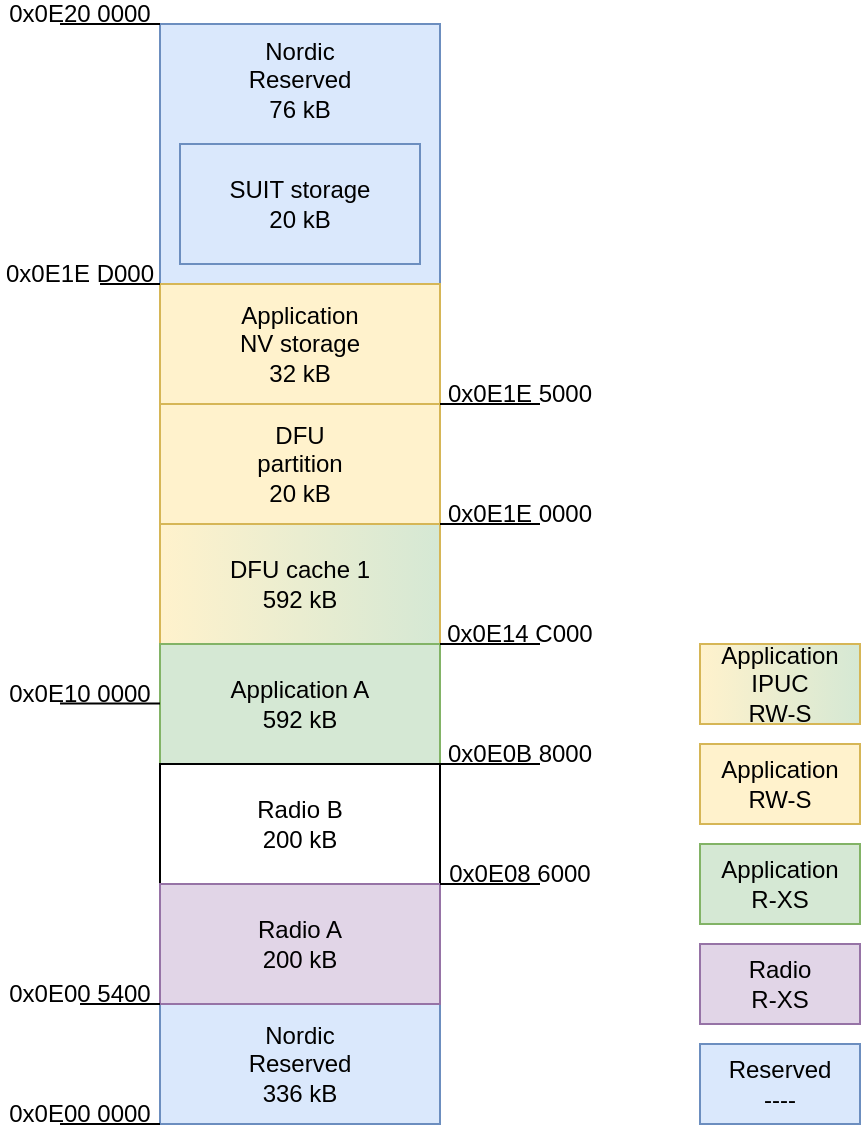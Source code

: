 <mxfile version="26.1.1">
  <diagram name="Page-1" id="fG1Dt5wzgLy2BK9qvU7i">
    <mxGraphModel dx="989" dy="595" grid="1" gridSize="10" guides="1" tooltips="1" connect="1" arrows="1" fold="1" page="1" pageScale="1" pageWidth="850" pageHeight="1100" math="0" shadow="0">
      <root>
        <mxCell id="0" />
        <mxCell id="1" parent="0" />
        <mxCell id="j9PA9f9_Thtx9o9hWDL8-1" value="Nordic&lt;br&gt;Reserved&lt;br&gt;76 kB" style="rounded=0;whiteSpace=wrap;html=1;imageVerticalAlign=top;verticalAlign=top;fillColor=#dae8fc;strokeColor=#6c8ebf;" parent="1" vertex="1">
          <mxGeometry x="330" y="300" width="140" height="130" as="geometry" />
        </mxCell>
        <mxCell id="j9PA9f9_Thtx9o9hWDL8-2" value="SUIT storage&lt;br&gt;20 kB" style="rounded=0;whiteSpace=wrap;html=1;fillColor=#dae8fc;gradientDirection=east;strokeColor=#6c8ebf;" parent="1" vertex="1">
          <mxGeometry x="340" y="360" width="120" height="60" as="geometry" />
        </mxCell>
        <mxCell id="j9PA9f9_Thtx9o9hWDL8-3" value="Application&lt;br&gt;NV storage&lt;br&gt;32 kB" style="rounded=0;whiteSpace=wrap;html=1;fillColor=#fff2cc;strokeColor=#d6b656;" parent="1" vertex="1">
          <mxGeometry x="330" y="430" width="140" height="60" as="geometry" />
        </mxCell>
        <mxCell id="j9PA9f9_Thtx9o9hWDL8-4" value="DFU &lt;br&gt;partition&lt;br&gt;20 kB" style="rounded=0;whiteSpace=wrap;html=1;fillColor=#fff2cc;strokeColor=#d6b656;" parent="1" vertex="1">
          <mxGeometry x="330" y="490" width="140" height="60" as="geometry" />
        </mxCell>
        <mxCell id="j9PA9f9_Thtx9o9hWDL8-5" value="Nordic&lt;br&gt;Reserved&lt;br&gt;336 kB" style="rounded=0;whiteSpace=wrap;html=1;fillColor=#dae8fc;strokeColor=#6c8ebf;" parent="1" vertex="1">
          <mxGeometry x="330" y="790" width="140" height="60" as="geometry" />
        </mxCell>
        <mxCell id="j9PA9f9_Thtx9o9hWDL8-6" value="DFU cache 1&lt;br&gt;592 kB" style="rounded=0;whiteSpace=wrap;html=1;fillColor=#fff2cc;strokeColor=#d6b656;gradientColor=#D5E8D4;gradientDirection=east;" parent="1" vertex="1">
          <mxGeometry x="330" y="550" width="140" height="60" as="geometry" />
        </mxCell>
        <mxCell id="j9PA9f9_Thtx9o9hWDL8-7" value="Application A&lt;br&gt;592 kB" style="rounded=0;whiteSpace=wrap;html=1;fillColor=#d5e8d4;strokeColor=#82b366;" parent="1" vertex="1">
          <mxGeometry x="330" y="610" width="140" height="60" as="geometry" />
        </mxCell>
        <mxCell id="j9PA9f9_Thtx9o9hWDL8-8" value="Radio B&lt;br&gt;200 kB" style="rounded=0;whiteSpace=wrap;html=1;" parent="1" vertex="1">
          <mxGeometry x="330" y="670" width="140" height="60" as="geometry" />
        </mxCell>
        <mxCell id="j9PA9f9_Thtx9o9hWDL8-9" value="Radio A&lt;br&gt;200 kB" style="rounded=0;whiteSpace=wrap;html=1;fillColor=#e1d5e7;strokeColor=#9673a6;" parent="1" vertex="1">
          <mxGeometry x="330" y="730" width="140" height="60" as="geometry" />
        </mxCell>
        <mxCell id="j9PA9f9_Thtx9o9hWDL8-10" value="0x0E00 0000" style="text;html=1;align=center;verticalAlign=middle;whiteSpace=wrap;rounded=0;" parent="1" vertex="1">
          <mxGeometry x="250" y="840" width="80" height="10" as="geometry" />
        </mxCell>
        <mxCell id="j9PA9f9_Thtx9o9hWDL8-11" value="0x0E20 0000" style="text;html=1;align=center;verticalAlign=middle;whiteSpace=wrap;rounded=0;" parent="1" vertex="1">
          <mxGeometry x="250" y="290" width="80" height="10" as="geometry" />
        </mxCell>
        <mxCell id="j9PA9f9_Thtx9o9hWDL8-12" value="0x0E1E D000" style="text;html=1;align=center;verticalAlign=middle;whiteSpace=wrap;rounded=0;" parent="1" vertex="1">
          <mxGeometry x="250" y="420" width="80" height="10" as="geometry" />
        </mxCell>
        <mxCell id="j9PA9f9_Thtx9o9hWDL8-13" value="0x0E00 5400" style="text;html=1;align=center;verticalAlign=middle;whiteSpace=wrap;rounded=0;" parent="1" vertex="1">
          <mxGeometry x="250" y="780" width="80" height="10" as="geometry" />
        </mxCell>
        <mxCell id="j9PA9f9_Thtx9o9hWDL8-14" value="0x0E1E 0000" style="text;html=1;align=center;verticalAlign=middle;whiteSpace=wrap;rounded=0;" parent="1" vertex="1">
          <mxGeometry x="470" y="540" width="80" height="10" as="geometry" />
        </mxCell>
        <mxCell id="j9PA9f9_Thtx9o9hWDL8-15" value="0x0E14 C000" style="text;html=1;align=center;verticalAlign=middle;whiteSpace=wrap;rounded=0;" parent="1" vertex="1">
          <mxGeometry x="470" y="600" width="80" height="10" as="geometry" />
        </mxCell>
        <mxCell id="j9PA9f9_Thtx9o9hWDL8-16" value="0x0E0B 8000" style="text;html=1;align=center;verticalAlign=middle;whiteSpace=wrap;rounded=0;" parent="1" vertex="1">
          <mxGeometry x="470" y="660" width="80" height="10" as="geometry" />
        </mxCell>
        <mxCell id="j9PA9f9_Thtx9o9hWDL8-17" value="0x0E08 6000" style="text;html=1;align=center;verticalAlign=middle;whiteSpace=wrap;rounded=0;" parent="1" vertex="1">
          <mxGeometry x="470" y="720" width="80" height="10" as="geometry" />
        </mxCell>
        <mxCell id="j9PA9f9_Thtx9o9hWDL8-20" value="0x0E1E 5000" style="text;html=1;align=center;verticalAlign=middle;whiteSpace=wrap;rounded=0;" parent="1" vertex="1">
          <mxGeometry x="470" y="480" width="80" height="10" as="geometry" />
        </mxCell>
        <mxCell id="j9PA9f9_Thtx9o9hWDL8-21" value="" style="endArrow=none;html=1;rounded=0;" parent="1" edge="1">
          <mxGeometry width="50" height="50" relative="1" as="geometry">
            <mxPoint x="280" y="300" as="sourcePoint" />
            <mxPoint x="330" y="300" as="targetPoint" />
          </mxGeometry>
        </mxCell>
        <mxCell id="j9PA9f9_Thtx9o9hWDL8-22" value="" style="endArrow=none;html=1;rounded=0;" parent="1" edge="1">
          <mxGeometry width="50" height="50" relative="1" as="geometry">
            <mxPoint x="280" y="850" as="sourcePoint" />
            <mxPoint x="330" y="850" as="targetPoint" />
          </mxGeometry>
        </mxCell>
        <mxCell id="j9PA9f9_Thtx9o9hWDL8-23" value="" style="endArrow=none;html=1;rounded=0;" parent="1" edge="1">
          <mxGeometry width="50" height="50" relative="1" as="geometry">
            <mxPoint x="280" y="639.71" as="sourcePoint" />
            <mxPoint x="330" y="639.71" as="targetPoint" />
          </mxGeometry>
        </mxCell>
        <mxCell id="j9PA9f9_Thtx9o9hWDL8-24" value="0x0E10 0000" style="text;html=1;align=center;verticalAlign=middle;whiteSpace=wrap;rounded=0;" parent="1" vertex="1">
          <mxGeometry x="250" y="630" width="80" height="10" as="geometry" />
        </mxCell>
        <mxCell id="j9PA9f9_Thtx9o9hWDL8-26" value="" style="endArrow=none;html=1;rounded=0;" parent="1" edge="1">
          <mxGeometry width="50" height="50" relative="1" as="geometry">
            <mxPoint x="300" y="430" as="sourcePoint" />
            <mxPoint x="330" y="430" as="targetPoint" />
          </mxGeometry>
        </mxCell>
        <mxCell id="j9PA9f9_Thtx9o9hWDL8-27" value="" style="endArrow=none;html=1;rounded=0;entryX=0;entryY=0;entryDx=0;entryDy=0;" parent="1" target="j9PA9f9_Thtx9o9hWDL8-5" edge="1">
          <mxGeometry width="50" height="50" relative="1" as="geometry">
            <mxPoint x="290" y="790" as="sourcePoint" />
            <mxPoint x="340" y="790" as="targetPoint" />
          </mxGeometry>
        </mxCell>
        <mxCell id="j9PA9f9_Thtx9o9hWDL8-28" value="" style="endArrow=none;html=1;rounded=0;" parent="1" edge="1">
          <mxGeometry width="50" height="50" relative="1" as="geometry">
            <mxPoint x="470" y="490" as="sourcePoint" />
            <mxPoint x="520" y="490" as="targetPoint" />
          </mxGeometry>
        </mxCell>
        <mxCell id="j9PA9f9_Thtx9o9hWDL8-29" value="" style="endArrow=none;html=1;rounded=0;" parent="1" edge="1">
          <mxGeometry width="50" height="50" relative="1" as="geometry">
            <mxPoint x="470" y="550" as="sourcePoint" />
            <mxPoint x="520" y="550" as="targetPoint" />
          </mxGeometry>
        </mxCell>
        <mxCell id="j9PA9f9_Thtx9o9hWDL8-30" value="" style="endArrow=none;html=1;rounded=0;" parent="1" edge="1">
          <mxGeometry width="50" height="50" relative="1" as="geometry">
            <mxPoint x="470" y="610" as="sourcePoint" />
            <mxPoint x="520" y="610" as="targetPoint" />
          </mxGeometry>
        </mxCell>
        <mxCell id="j9PA9f9_Thtx9o9hWDL8-31" value="" style="endArrow=none;html=1;rounded=0;" parent="1" edge="1">
          <mxGeometry width="50" height="50" relative="1" as="geometry">
            <mxPoint x="470" y="670" as="sourcePoint" />
            <mxPoint x="520" y="670" as="targetPoint" />
          </mxGeometry>
        </mxCell>
        <mxCell id="j9PA9f9_Thtx9o9hWDL8-32" value="" style="endArrow=none;html=1;rounded=0;" parent="1" edge="1">
          <mxGeometry width="50" height="50" relative="1" as="geometry">
            <mxPoint x="470" y="730" as="sourcePoint" />
            <mxPoint x="520" y="730" as="targetPoint" />
          </mxGeometry>
        </mxCell>
        <mxCell id="j9PA9f9_Thtx9o9hWDL8-33" value="Application&lt;br&gt;RW-S" style="rounded=0;whiteSpace=wrap;html=1;fillColor=#fff2cc;strokeColor=#d6b656;" parent="1" vertex="1">
          <mxGeometry x="600" y="660" width="80" height="40" as="geometry" />
        </mxCell>
        <mxCell id="j9PA9f9_Thtx9o9hWDL8-34" value="Application&lt;br&gt;R-XS" style="rounded=0;whiteSpace=wrap;html=1;fillColor=#d5e8d4;strokeColor=#82b366;" parent="1" vertex="1">
          <mxGeometry x="600" y="710" width="80" height="40" as="geometry" />
        </mxCell>
        <mxCell id="j9PA9f9_Thtx9o9hWDL8-35" value="Radio&lt;br&gt;R-XS" style="rounded=0;whiteSpace=wrap;html=1;fillColor=#e1d5e7;strokeColor=#9673a6;" parent="1" vertex="1">
          <mxGeometry x="600" y="760" width="80" height="40" as="geometry" />
        </mxCell>
        <mxCell id="j9PA9f9_Thtx9o9hWDL8-36" value="Reserved&lt;br&gt;----" style="rounded=0;whiteSpace=wrap;html=1;fillColor=#dae8fc;strokeColor=#6c8ebf;" parent="1" vertex="1">
          <mxGeometry x="600" y="810" width="80" height="40" as="geometry" />
        </mxCell>
        <mxCell id="j9PA9f9_Thtx9o9hWDL8-37" value="Application&lt;br&gt;IPUC&lt;br&gt;RW-S" style="rounded=0;whiteSpace=wrap;html=1;fillColor=#fff2cc;strokeColor=#d6b656;gradientColor=#D5E8D4;gradientDirection=east;" parent="1" vertex="1">
          <mxGeometry x="600" y="610" width="80" height="40" as="geometry" />
        </mxCell>
      </root>
    </mxGraphModel>
  </diagram>
</mxfile>
